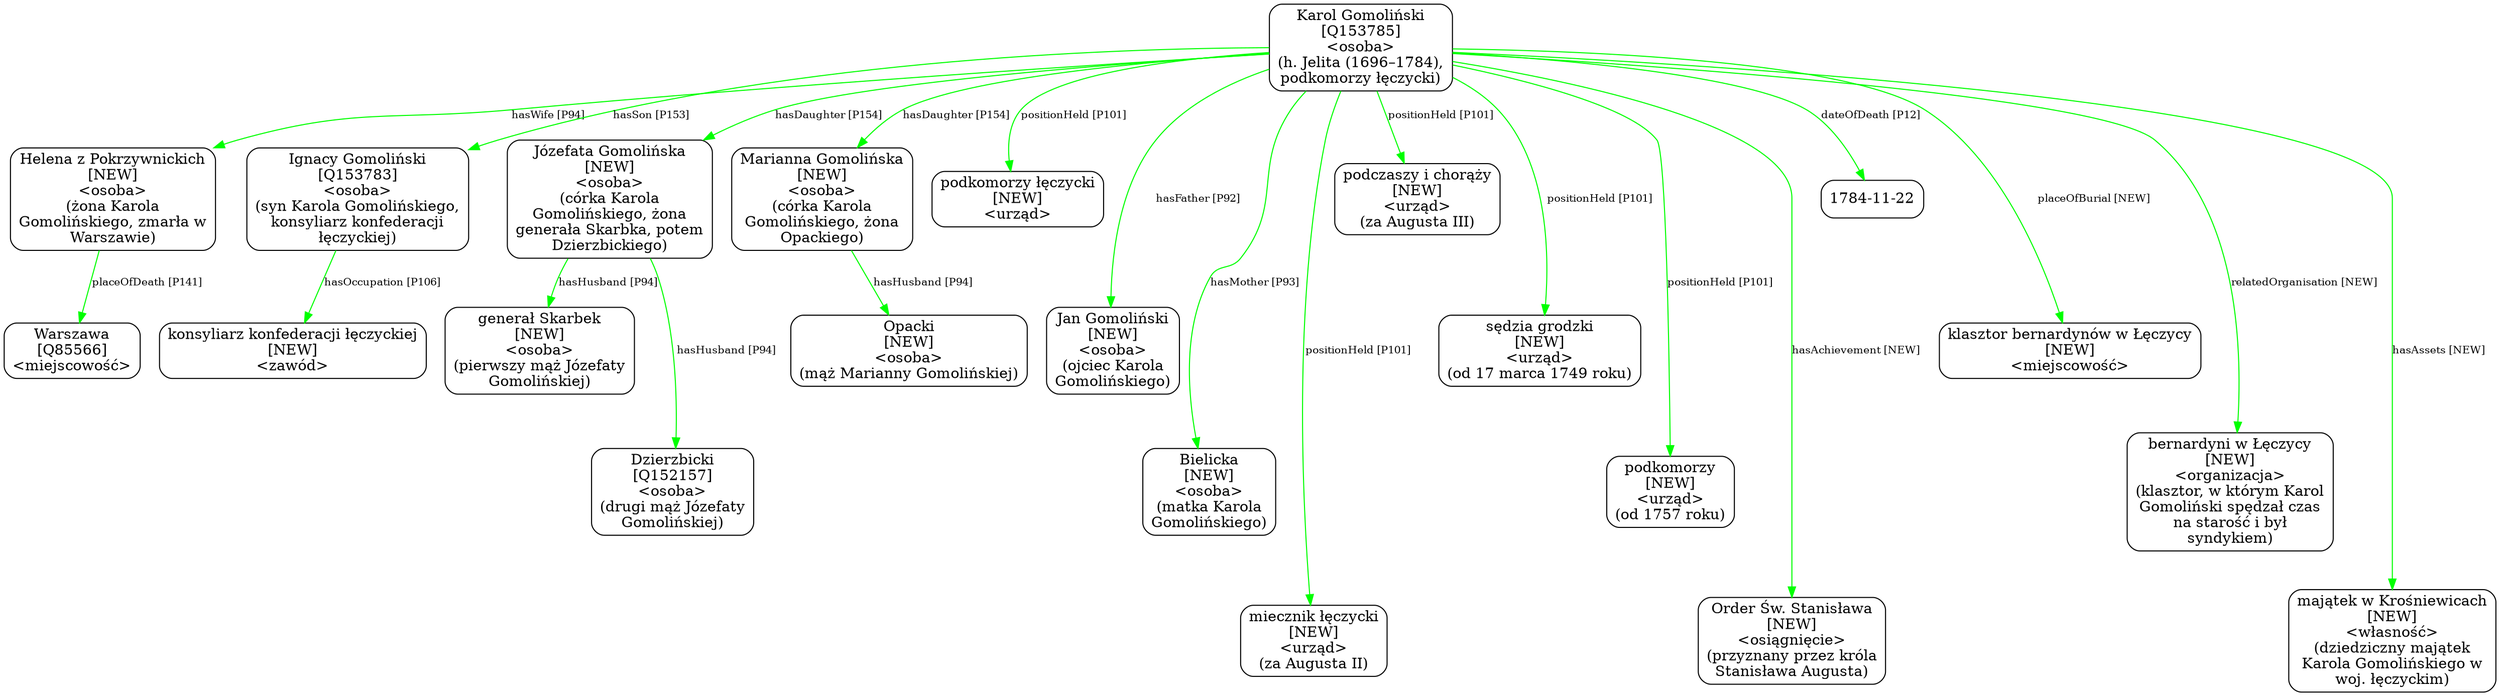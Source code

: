 digraph {
	node [shape=box,
		style=rounded
	];
	edge [fontsize=10];
	"Karol Gomoliński
[Q153785]
<osoba>
(h. Jelita (1696–1784),
podkomorzy łęczycki)"	[color=black,
		label="Karol Gomoliński
[Q153785]
<osoba>
(h. Jelita (1696–1784),
podkomorzy łęczycki)"];
	"Helena z Pokrzywnickich
[NEW]
<osoba>
(żona Karola
Gomolińskiego, zmarła w
Warszawie)"	[color=black,
		label="Helena z Pokrzywnickich
[NEW]
<osoba>
(żona Karola
Gomolińskiego, zmarła w
Warszawie)"];
	"Karol Gomoliński
[Q153785]
<osoba>
(h. Jelita (1696–1784),
podkomorzy łęczycki)" -> "Helena z Pokrzywnickich
[NEW]
<osoba>
(żona Karola
Gomolińskiego, zmarła w
Warszawie)"	[color=green,
		label="hasWife [P94]"];
	"Ignacy Gomoliński
[Q153783]
<osoba>
(syn Karola Gomolińskiego,
konsyliarz konfederacji
łęczyckiej)"	[color=black,
		label="Ignacy Gomoliński
[Q153783]
<osoba>
(syn Karola Gomolińskiego,
konsyliarz konfederacji
łęczyckiej)"];
	"Karol Gomoliński
[Q153785]
<osoba>
(h. Jelita (1696–1784),
podkomorzy łęczycki)" -> "Ignacy Gomoliński
[Q153783]
<osoba>
(syn Karola Gomolińskiego,
konsyliarz konfederacji
łęczyckiej)"	[color=green,
		label="hasSon [P153]"];
	"Józefata Gomolińska
[NEW]
<osoba>
(córka Karola
Gomolińskiego, żona
generała Skarbka, potem
Dzierzbickiego)"	[color=black,
		label="Józefata Gomolińska
[NEW]
<osoba>
(córka Karola
Gomolińskiego, żona
generała Skarbka, potem
Dzierzbickiego)"];
	"Karol Gomoliński
[Q153785]
<osoba>
(h. Jelita (1696–1784),
podkomorzy łęczycki)" -> "Józefata Gomolińska
[NEW]
<osoba>
(córka Karola
Gomolińskiego, żona
generała Skarbka, potem
Dzierzbickiego)"	[color=green,
		label="hasDaughter [P154]"];
	"Marianna Gomolińska
[NEW]
<osoba>
(córka Karola
Gomolińskiego, żona
Opackiego)"	[color=black,
		label="Marianna Gomolińska
[NEW]
<osoba>
(córka Karola
Gomolińskiego, żona
Opackiego)"];
	"Karol Gomoliński
[Q153785]
<osoba>
(h. Jelita (1696–1784),
podkomorzy łęczycki)" -> "Marianna Gomolińska
[NEW]
<osoba>
(córka Karola
Gomolińskiego, żona
Opackiego)"	[color=green,
		label="hasDaughter [P154]"];
	"Karol Gomoliński
[Q153785]
<osoba>
(h. Jelita (1696–1784),
podkomorzy łęczycki)" -> "podkomorzy łęczycki
[NEW]
<urząd>"	[color=green,
		label="positionHeld [P101]",
		minlen=1];
	"Karol Gomoliński
[Q153785]
<osoba>
(h. Jelita (1696–1784),
podkomorzy łęczycki)" -> "Jan Gomoliński
[NEW]
<osoba>
(ojciec Karola
Gomolińskiego)"	[color=green,
		label="hasFather [P92]",
		minlen=2];
	"Karol Gomoliński
[Q153785]
<osoba>
(h. Jelita (1696–1784),
podkomorzy łęczycki)" -> "Bielicka
[NEW]
<osoba>
(matka Karola
Gomolińskiego)"	[color=green,
		label="hasMother [P93]",
		minlen=3];
	"Karol Gomoliński
[Q153785]
<osoba>
(h. Jelita (1696–1784),
podkomorzy łęczycki)" -> "miecznik łęczycki
[NEW]
<urząd>
(za Augusta II)"	[color=green,
		label="positionHeld [P101]",
		minlen=4];
	"Karol Gomoliński
[Q153785]
<osoba>
(h. Jelita (1696–1784),
podkomorzy łęczycki)" -> "podczaszy i chorąży
[NEW]
<urząd>
(za Augusta III)"	[color=green,
		label="positionHeld [P101]",
		minlen=1];
	"Karol Gomoliński
[Q153785]
<osoba>
(h. Jelita (1696–1784),
podkomorzy łęczycki)" -> "sędzia grodzki
[NEW]
<urząd>
(od 17 marca 1749 roku)"	[color=green,
		label="positionHeld [P101]",
		minlen=2];
	"Karol Gomoliński
[Q153785]
<osoba>
(h. Jelita (1696–1784),
podkomorzy łęczycki)" -> "podkomorzy
[NEW]
<urząd>
(od 1757 roku)"	[color=green,
		label="positionHeld [P101]",
		minlen=3];
	"Karol Gomoliński
[Q153785]
<osoba>
(h. Jelita (1696–1784),
podkomorzy łęczycki)" -> "Order Św. Stanisława
[NEW]
<osiągnięcie>
(przyznany przez króla
Stanisława Augusta)"	[color=green,
		label="hasAchievement [NEW]",
		minlen=4];
	"Karol Gomoliński
[Q153785]
<osoba>
(h. Jelita (1696–1784),
podkomorzy łęczycki)" -> "1784-11-22"	[color=green,
		label="dateOfDeath [P12]",
		minlen=1];
	"Karol Gomoliński
[Q153785]
<osoba>
(h. Jelita (1696–1784),
podkomorzy łęczycki)" -> "klasztor bernardynów w Łęczycy
[NEW]
<miejscowość>"	[color=green,
		label="placeOfBurial [NEW]",
		minlen=2];
	"Karol Gomoliński
[Q153785]
<osoba>
(h. Jelita (1696–1784),
podkomorzy łęczycki)" -> "bernardyni w Łęczycy
[NEW]
<organizacja>
(klasztor, w którym Karol
Gomoliński spędzał czas
na starość i był
syndykiem)"	[color=green,
		label="relatedOrganisation [NEW]",
		minlen=3];
	"Karol Gomoliński
[Q153785]
<osoba>
(h. Jelita (1696–1784),
podkomorzy łęczycki)" -> "majątek w Krośniewicach
[NEW]
<własność>
(dziedziczny majątek
Karola Gomolińskiego w
woj. łęczyckim)"	[color=green,
		label="hasAssets [NEW]",
		minlen=4];
	"Helena z Pokrzywnickich
[NEW]
<osoba>
(żona Karola
Gomolińskiego, zmarła w
Warszawie)" -> "Warszawa
[Q85566]
<miejscowość>"	[color=green,
		label="placeOfDeath [P141]",
		minlen=1];
	"Ignacy Gomoliński
[Q153783]
<osoba>
(syn Karola Gomolińskiego,
konsyliarz konfederacji
łęczyckiej)" -> "konsyliarz konfederacji łęczyckiej
[NEW]
<zawód>"	[color=green,
		label="hasOccupation [P106]",
		minlen=1];
	"Józefata Gomolińska
[NEW]
<osoba>
(córka Karola
Gomolińskiego, żona
generała Skarbka, potem
Dzierzbickiego)" -> "generał Skarbek
[NEW]
<osoba>
(pierwszy mąż Józefaty
Gomolińskiej)"	[color=green,
		label="hasHusband [P94]",
		minlen=1];
	"Józefata Gomolińska
[NEW]
<osoba>
(córka Karola
Gomolińskiego, żona
generała Skarbka, potem
Dzierzbickiego)" -> "Dzierzbicki
[Q152157]
<osoba>
(drugi mąż Józefaty
Gomolińskiej)"	[color=green,
		label="hasHusband [P94]",
		minlen=2];
	"Marianna Gomolińska
[NEW]
<osoba>
(córka Karola
Gomolińskiego, żona
Opackiego)" -> "Opacki
[NEW]
<osoba>
(mąż Marianny Gomolińskiej)"	[color=green,
		label="hasHusband [P94]",
		minlen=1];
}
